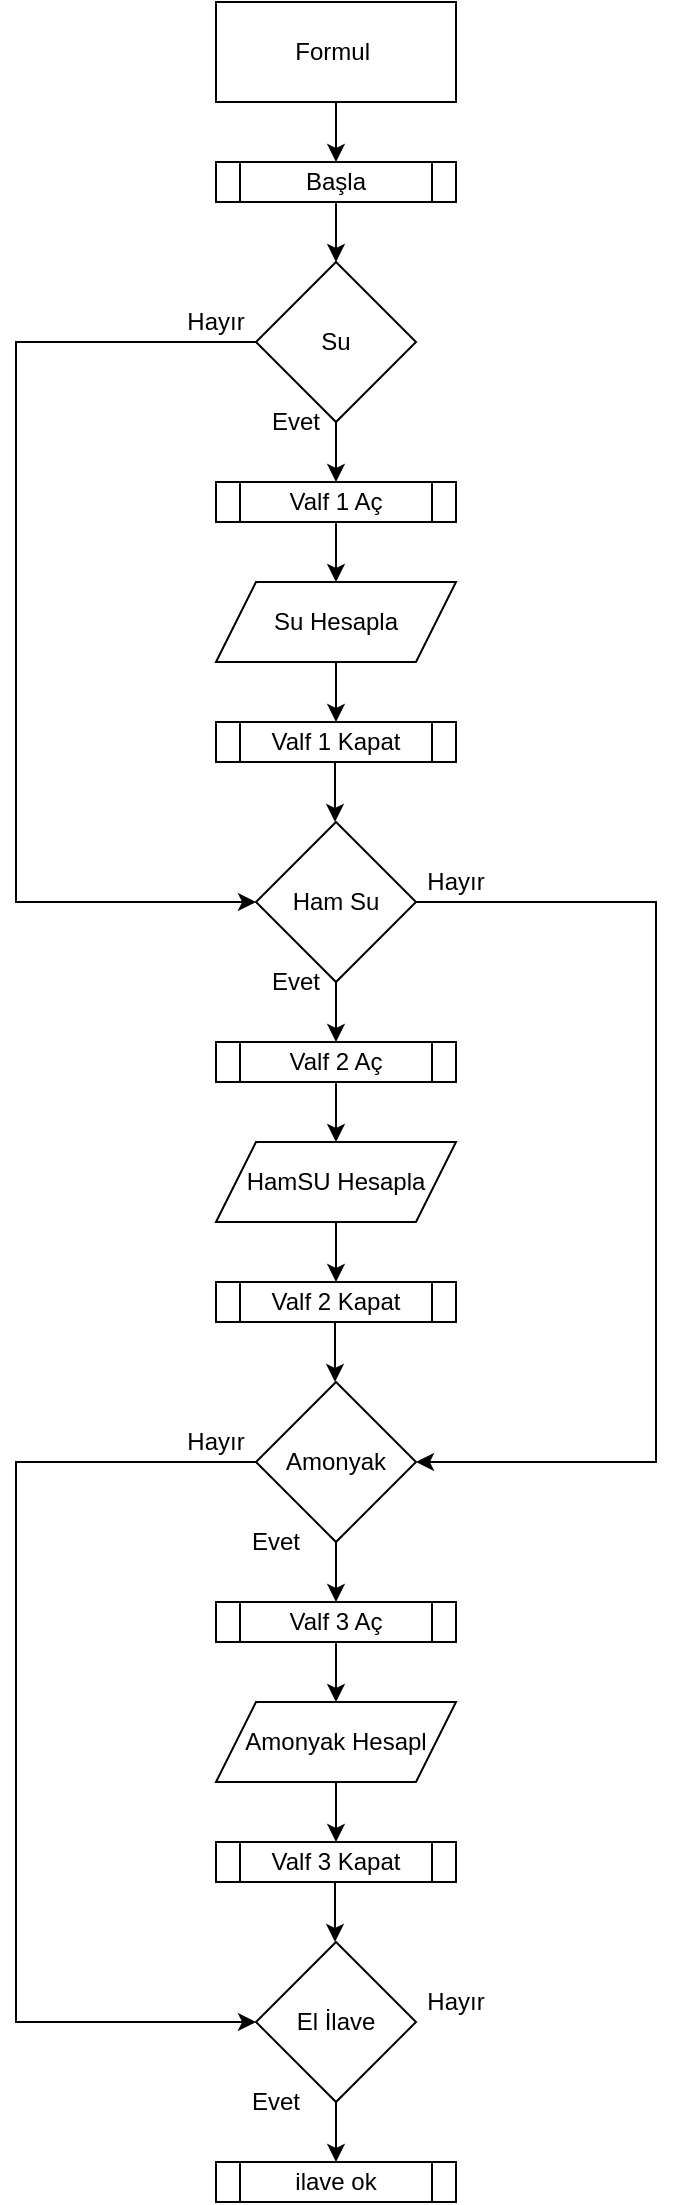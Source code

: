 <mxfile version="13.7.1" type="github">
  <diagram id="6PwcJYlut7ZzaNz_6uFK" name="Page-1">
    <mxGraphModel dx="1038" dy="548" grid="1" gridSize="10" guides="1" tooltips="1" connect="1" arrows="1" fold="1" page="1" pageScale="1" pageWidth="850" pageHeight="1100" math="0" shadow="0">
      <root>
        <mxCell id="0" />
        <mxCell id="1" parent="0" />
        <mxCell id="4ArlUns6S3LDYbh-u4H2-1" value="Formul&amp;nbsp;" style="rounded=0;whiteSpace=wrap;html=1;" vertex="1" parent="1">
          <mxGeometry x="340" y="30" width="120" height="50" as="geometry" />
        </mxCell>
        <mxCell id="4ArlUns6S3LDYbh-u4H2-4" value="" style="endArrow=classic;html=1;entryX=0.5;entryY=0;entryDx=0;entryDy=0;exitX=0.5;exitY=1;exitDx=0;exitDy=0;" edge="1" parent="1" source="4ArlUns6S3LDYbh-u4H2-1" target="4ArlUns6S3LDYbh-u4H2-6">
          <mxGeometry width="50" height="50" relative="1" as="geometry">
            <mxPoint x="400" y="90" as="sourcePoint" />
            <mxPoint x="400" y="90" as="targetPoint" />
          </mxGeometry>
        </mxCell>
        <mxCell id="4ArlUns6S3LDYbh-u4H2-6" value="Başla" style="shape=process;whiteSpace=wrap;html=1;backgroundOutline=1;" vertex="1" parent="1">
          <mxGeometry x="340" y="110" width="120" height="20" as="geometry" />
        </mxCell>
        <mxCell id="4ArlUns6S3LDYbh-u4H2-7" value="" style="endArrow=classic;html=1;entryX=0.5;entryY=0;entryDx=0;entryDy=0;exitX=0.5;exitY=1;exitDx=0;exitDy=0;" edge="1" parent="1" source="4ArlUns6S3LDYbh-u4H2-6" target="4ArlUns6S3LDYbh-u4H2-8">
          <mxGeometry width="50" height="50" relative="1" as="geometry">
            <mxPoint x="399.5" y="140" as="sourcePoint" />
            <mxPoint x="400" y="160" as="targetPoint" />
          </mxGeometry>
        </mxCell>
        <mxCell id="4ArlUns6S3LDYbh-u4H2-12" value="" style="edgeStyle=orthogonalEdgeStyle;rounded=0;orthogonalLoop=1;jettySize=auto;html=1;entryX=0.5;entryY=0;entryDx=0;entryDy=0;" edge="1" parent="1" source="4ArlUns6S3LDYbh-u4H2-8" target="4ArlUns6S3LDYbh-u4H2-11">
          <mxGeometry relative="1" as="geometry">
            <mxPoint x="400" y="260" as="targetPoint" />
          </mxGeometry>
        </mxCell>
        <mxCell id="4ArlUns6S3LDYbh-u4H2-32" style="edgeStyle=orthogonalEdgeStyle;rounded=0;orthogonalLoop=1;jettySize=auto;html=1;entryX=0;entryY=0.5;entryDx=0;entryDy=0;" edge="1" parent="1" source="4ArlUns6S3LDYbh-u4H2-8" target="4ArlUns6S3LDYbh-u4H2-23">
          <mxGeometry relative="1" as="geometry">
            <mxPoint x="240" y="480" as="targetPoint" />
            <Array as="points">
              <mxPoint x="240" y="200" />
              <mxPoint x="240" y="480" />
            </Array>
          </mxGeometry>
        </mxCell>
        <mxCell id="4ArlUns6S3LDYbh-u4H2-8" value="Su" style="rhombus;whiteSpace=wrap;html=1;" vertex="1" parent="1">
          <mxGeometry x="360" y="160" width="80" height="80" as="geometry" />
        </mxCell>
        <mxCell id="4ArlUns6S3LDYbh-u4H2-14" value="" style="edgeStyle=orthogonalEdgeStyle;rounded=0;orthogonalLoop=1;jettySize=auto;html=1;" edge="1" parent="1" source="4ArlUns6S3LDYbh-u4H2-11">
          <mxGeometry relative="1" as="geometry">
            <mxPoint x="400" y="320" as="targetPoint" />
          </mxGeometry>
        </mxCell>
        <mxCell id="4ArlUns6S3LDYbh-u4H2-11" value="Valf 1 Aç" style="shape=process;whiteSpace=wrap;html=1;backgroundOutline=1;" vertex="1" parent="1">
          <mxGeometry x="340" y="270" width="120" height="20" as="geometry" />
        </mxCell>
        <mxCell id="4ArlUns6S3LDYbh-u4H2-17" value="" style="edgeStyle=orthogonalEdgeStyle;rounded=0;orthogonalLoop=1;jettySize=auto;html=1;" edge="1" parent="1" source="4ArlUns6S3LDYbh-u4H2-13" target="4ArlUns6S3LDYbh-u4H2-16">
          <mxGeometry relative="1" as="geometry" />
        </mxCell>
        <mxCell id="4ArlUns6S3LDYbh-u4H2-13" value="Su Hesapla" style="shape=parallelogram;perimeter=parallelogramPerimeter;whiteSpace=wrap;html=1;fixedSize=1;" vertex="1" parent="1">
          <mxGeometry x="340" y="320" width="120" height="40" as="geometry" />
        </mxCell>
        <mxCell id="4ArlUns6S3LDYbh-u4H2-16" value="Valf 1 Kapat" style="shape=process;whiteSpace=wrap;html=1;backgroundOutline=1;" vertex="1" parent="1">
          <mxGeometry x="340" y="390" width="120" height="20" as="geometry" />
        </mxCell>
        <mxCell id="4ArlUns6S3LDYbh-u4H2-18" value="" style="edgeStyle=orthogonalEdgeStyle;rounded=0;orthogonalLoop=1;jettySize=auto;html=1;" edge="1" parent="1">
          <mxGeometry relative="1" as="geometry">
            <mxPoint x="399.5" y="410" as="sourcePoint" />
            <mxPoint x="399.5" y="440" as="targetPoint" />
          </mxGeometry>
        </mxCell>
        <mxCell id="4ArlUns6S3LDYbh-u4H2-19" value="Evet" style="text;html=1;strokeColor=none;fillColor=none;align=center;verticalAlign=middle;whiteSpace=wrap;rounded=0;" vertex="1" parent="1">
          <mxGeometry x="360" y="230" width="40" height="20" as="geometry" />
        </mxCell>
        <mxCell id="4ArlUns6S3LDYbh-u4H2-20" value="Hayır" style="text;html=1;strokeColor=none;fillColor=none;align=center;verticalAlign=middle;whiteSpace=wrap;rounded=0;" vertex="1" parent="1">
          <mxGeometry x="320" y="180" width="40" height="20" as="geometry" />
        </mxCell>
        <mxCell id="4ArlUns6S3LDYbh-u4H2-22" value="" style="edgeStyle=orthogonalEdgeStyle;rounded=0;orthogonalLoop=1;jettySize=auto;html=1;entryX=0.5;entryY=0;entryDx=0;entryDy=0;" edge="1" parent="1" source="4ArlUns6S3LDYbh-u4H2-23" target="4ArlUns6S3LDYbh-u4H2-25">
          <mxGeometry relative="1" as="geometry">
            <mxPoint x="400" y="540" as="targetPoint" />
          </mxGeometry>
        </mxCell>
        <mxCell id="4ArlUns6S3LDYbh-u4H2-44" style="edgeStyle=orthogonalEdgeStyle;rounded=0;orthogonalLoop=1;jettySize=auto;html=1;entryX=1;entryY=0.5;entryDx=0;entryDy=0;" edge="1" parent="1" source="4ArlUns6S3LDYbh-u4H2-23" target="4ArlUns6S3LDYbh-u4H2-35">
          <mxGeometry relative="1" as="geometry">
            <Array as="points">
              <mxPoint x="560" y="480" />
              <mxPoint x="560" y="760" />
            </Array>
          </mxGeometry>
        </mxCell>
        <mxCell id="4ArlUns6S3LDYbh-u4H2-23" value="Ham Su" style="rhombus;whiteSpace=wrap;html=1;" vertex="1" parent="1">
          <mxGeometry x="360" y="440" width="80" height="80" as="geometry" />
        </mxCell>
        <mxCell id="4ArlUns6S3LDYbh-u4H2-24" value="" style="edgeStyle=orthogonalEdgeStyle;rounded=0;orthogonalLoop=1;jettySize=auto;html=1;" edge="1" parent="1" source="4ArlUns6S3LDYbh-u4H2-25">
          <mxGeometry relative="1" as="geometry">
            <mxPoint x="400" y="600" as="targetPoint" />
          </mxGeometry>
        </mxCell>
        <mxCell id="4ArlUns6S3LDYbh-u4H2-25" value="Valf 2 Aç" style="shape=process;whiteSpace=wrap;html=1;backgroundOutline=1;" vertex="1" parent="1">
          <mxGeometry x="340" y="550" width="120" height="20" as="geometry" />
        </mxCell>
        <mxCell id="4ArlUns6S3LDYbh-u4H2-26" value="" style="edgeStyle=orthogonalEdgeStyle;rounded=0;orthogonalLoop=1;jettySize=auto;html=1;" edge="1" parent="1" source="4ArlUns6S3LDYbh-u4H2-27" target="4ArlUns6S3LDYbh-u4H2-28">
          <mxGeometry relative="1" as="geometry" />
        </mxCell>
        <mxCell id="4ArlUns6S3LDYbh-u4H2-27" value="HamSU Hesapla" style="shape=parallelogram;perimeter=parallelogramPerimeter;whiteSpace=wrap;html=1;fixedSize=1;" vertex="1" parent="1">
          <mxGeometry x="340" y="600" width="120" height="40" as="geometry" />
        </mxCell>
        <mxCell id="4ArlUns6S3LDYbh-u4H2-28" value="Valf 2 Kapat" style="shape=process;whiteSpace=wrap;html=1;backgroundOutline=1;" vertex="1" parent="1">
          <mxGeometry x="340" y="670" width="120" height="20" as="geometry" />
        </mxCell>
        <mxCell id="4ArlUns6S3LDYbh-u4H2-29" value="" style="edgeStyle=orthogonalEdgeStyle;rounded=0;orthogonalLoop=1;jettySize=auto;html=1;" edge="1" parent="1">
          <mxGeometry relative="1" as="geometry">
            <mxPoint x="399.5" y="690" as="sourcePoint" />
            <mxPoint x="399.5" y="720" as="targetPoint" />
          </mxGeometry>
        </mxCell>
        <mxCell id="4ArlUns6S3LDYbh-u4H2-30" value="Evet" style="text;html=1;strokeColor=none;fillColor=none;align=center;verticalAlign=middle;whiteSpace=wrap;rounded=0;" vertex="1" parent="1">
          <mxGeometry x="360" y="510" width="40" height="20" as="geometry" />
        </mxCell>
        <mxCell id="4ArlUns6S3LDYbh-u4H2-31" value="Hayır" style="text;html=1;strokeColor=none;fillColor=none;align=center;verticalAlign=middle;whiteSpace=wrap;rounded=0;" vertex="1" parent="1">
          <mxGeometry x="440" y="460" width="40" height="20" as="geometry" />
        </mxCell>
        <mxCell id="4ArlUns6S3LDYbh-u4H2-34" value="" style="edgeStyle=orthogonalEdgeStyle;rounded=0;orthogonalLoop=1;jettySize=auto;html=1;entryX=0.5;entryY=0;entryDx=0;entryDy=0;" edge="1" parent="1" source="4ArlUns6S3LDYbh-u4H2-35" target="4ArlUns6S3LDYbh-u4H2-37">
          <mxGeometry relative="1" as="geometry">
            <mxPoint x="400" y="820" as="targetPoint" />
          </mxGeometry>
        </mxCell>
        <mxCell id="4ArlUns6S3LDYbh-u4H2-35" value="Amonyak" style="rhombus;whiteSpace=wrap;html=1;" vertex="1" parent="1">
          <mxGeometry x="360" y="720" width="80" height="80" as="geometry" />
        </mxCell>
        <mxCell id="4ArlUns6S3LDYbh-u4H2-36" value="" style="edgeStyle=orthogonalEdgeStyle;rounded=0;orthogonalLoop=1;jettySize=auto;html=1;" edge="1" parent="1" source="4ArlUns6S3LDYbh-u4H2-37">
          <mxGeometry relative="1" as="geometry">
            <mxPoint x="400" y="880" as="targetPoint" />
          </mxGeometry>
        </mxCell>
        <mxCell id="4ArlUns6S3LDYbh-u4H2-37" value="Valf 3 Aç" style="shape=process;whiteSpace=wrap;html=1;backgroundOutline=1;" vertex="1" parent="1">
          <mxGeometry x="340" y="830" width="120" height="20" as="geometry" />
        </mxCell>
        <mxCell id="4ArlUns6S3LDYbh-u4H2-38" value="" style="edgeStyle=orthogonalEdgeStyle;rounded=0;orthogonalLoop=1;jettySize=auto;html=1;" edge="1" parent="1" source="4ArlUns6S3LDYbh-u4H2-39" target="4ArlUns6S3LDYbh-u4H2-40">
          <mxGeometry relative="1" as="geometry" />
        </mxCell>
        <mxCell id="4ArlUns6S3LDYbh-u4H2-39" value="Amonyak Hesapl" style="shape=parallelogram;perimeter=parallelogramPerimeter;whiteSpace=wrap;html=1;fixedSize=1;" vertex="1" parent="1">
          <mxGeometry x="340" y="880" width="120" height="40" as="geometry" />
        </mxCell>
        <mxCell id="4ArlUns6S3LDYbh-u4H2-40" value="Valf 3 Kapat" style="shape=process;whiteSpace=wrap;html=1;backgroundOutline=1;" vertex="1" parent="1">
          <mxGeometry x="340" y="950" width="120" height="20" as="geometry" />
        </mxCell>
        <mxCell id="4ArlUns6S3LDYbh-u4H2-41" value="" style="edgeStyle=orthogonalEdgeStyle;rounded=0;orthogonalLoop=1;jettySize=auto;html=1;" edge="1" parent="1">
          <mxGeometry relative="1" as="geometry">
            <mxPoint x="399.5" y="970" as="sourcePoint" />
            <mxPoint x="399.5" y="1000" as="targetPoint" />
          </mxGeometry>
        </mxCell>
        <mxCell id="4ArlUns6S3LDYbh-u4H2-42" value="Evet" style="text;html=1;strokeColor=none;fillColor=none;align=center;verticalAlign=middle;whiteSpace=wrap;rounded=0;" vertex="1" parent="1">
          <mxGeometry x="350" y="790" width="40" height="20" as="geometry" />
        </mxCell>
        <mxCell id="4ArlUns6S3LDYbh-u4H2-55" style="edgeStyle=orthogonalEdgeStyle;rounded=0;orthogonalLoop=1;jettySize=auto;html=1;exitX=1;exitY=1;exitDx=0;exitDy=0;entryX=0;entryY=0.5;entryDx=0;entryDy=0;" edge="1" parent="1" source="4ArlUns6S3LDYbh-u4H2-43" target="4ArlUns6S3LDYbh-u4H2-46">
          <mxGeometry relative="1" as="geometry">
            <Array as="points">
              <mxPoint x="240" y="760" />
              <mxPoint x="240" y="1040" />
            </Array>
          </mxGeometry>
        </mxCell>
        <mxCell id="4ArlUns6S3LDYbh-u4H2-43" value="Hayır" style="text;html=1;strokeColor=none;fillColor=none;align=center;verticalAlign=middle;whiteSpace=wrap;rounded=0;" vertex="1" parent="1">
          <mxGeometry x="320" y="740" width="40" height="20" as="geometry" />
        </mxCell>
        <mxCell id="4ArlUns6S3LDYbh-u4H2-45" value="" style="edgeStyle=orthogonalEdgeStyle;rounded=0;orthogonalLoop=1;jettySize=auto;html=1;entryX=0.5;entryY=0;entryDx=0;entryDy=0;" edge="1" parent="1" source="4ArlUns6S3LDYbh-u4H2-46">
          <mxGeometry relative="1" as="geometry">
            <mxPoint x="400" y="1110" as="targetPoint" />
          </mxGeometry>
        </mxCell>
        <mxCell id="4ArlUns6S3LDYbh-u4H2-46" value="El İlave" style="rhombus;whiteSpace=wrap;html=1;" vertex="1" parent="1">
          <mxGeometry x="360" y="1000" width="80" height="80" as="geometry" />
        </mxCell>
        <mxCell id="4ArlUns6S3LDYbh-u4H2-53" value="Evet" style="text;html=1;strokeColor=none;fillColor=none;align=center;verticalAlign=middle;whiteSpace=wrap;rounded=0;" vertex="1" parent="1">
          <mxGeometry x="350" y="1070" width="40" height="20" as="geometry" />
        </mxCell>
        <mxCell id="4ArlUns6S3LDYbh-u4H2-54" value="Hayır" style="text;html=1;strokeColor=none;fillColor=none;align=center;verticalAlign=middle;whiteSpace=wrap;rounded=0;" vertex="1" parent="1">
          <mxGeometry x="440" y="1020" width="40" height="20" as="geometry" />
        </mxCell>
        <mxCell id="4ArlUns6S3LDYbh-u4H2-57" value="ilave ok" style="shape=process;whiteSpace=wrap;html=1;backgroundOutline=1;" vertex="1" parent="1">
          <mxGeometry x="340" y="1110" width="120" height="20" as="geometry" />
        </mxCell>
      </root>
    </mxGraphModel>
  </diagram>
</mxfile>
